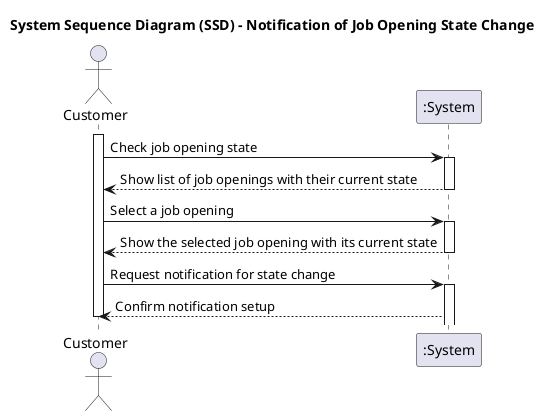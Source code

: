 @startuml
title System Sequence Diagram (SSD) - Notification of Job Opening State Change

actor "Customer" as Customer
participant ":System" as System

activate Customer

Customer -> System : Check job opening state
activate System

System --> Customer: Show list of job openings with their current state
deactivate

Customer -> System : Select a job opening
activate System

System --> Customer : Show the selected job opening with its current state
deactivate

Customer -> System : Request notification for state change
activate System

System --> Customer : Confirm notification setup

deactivate Customer

@enduml